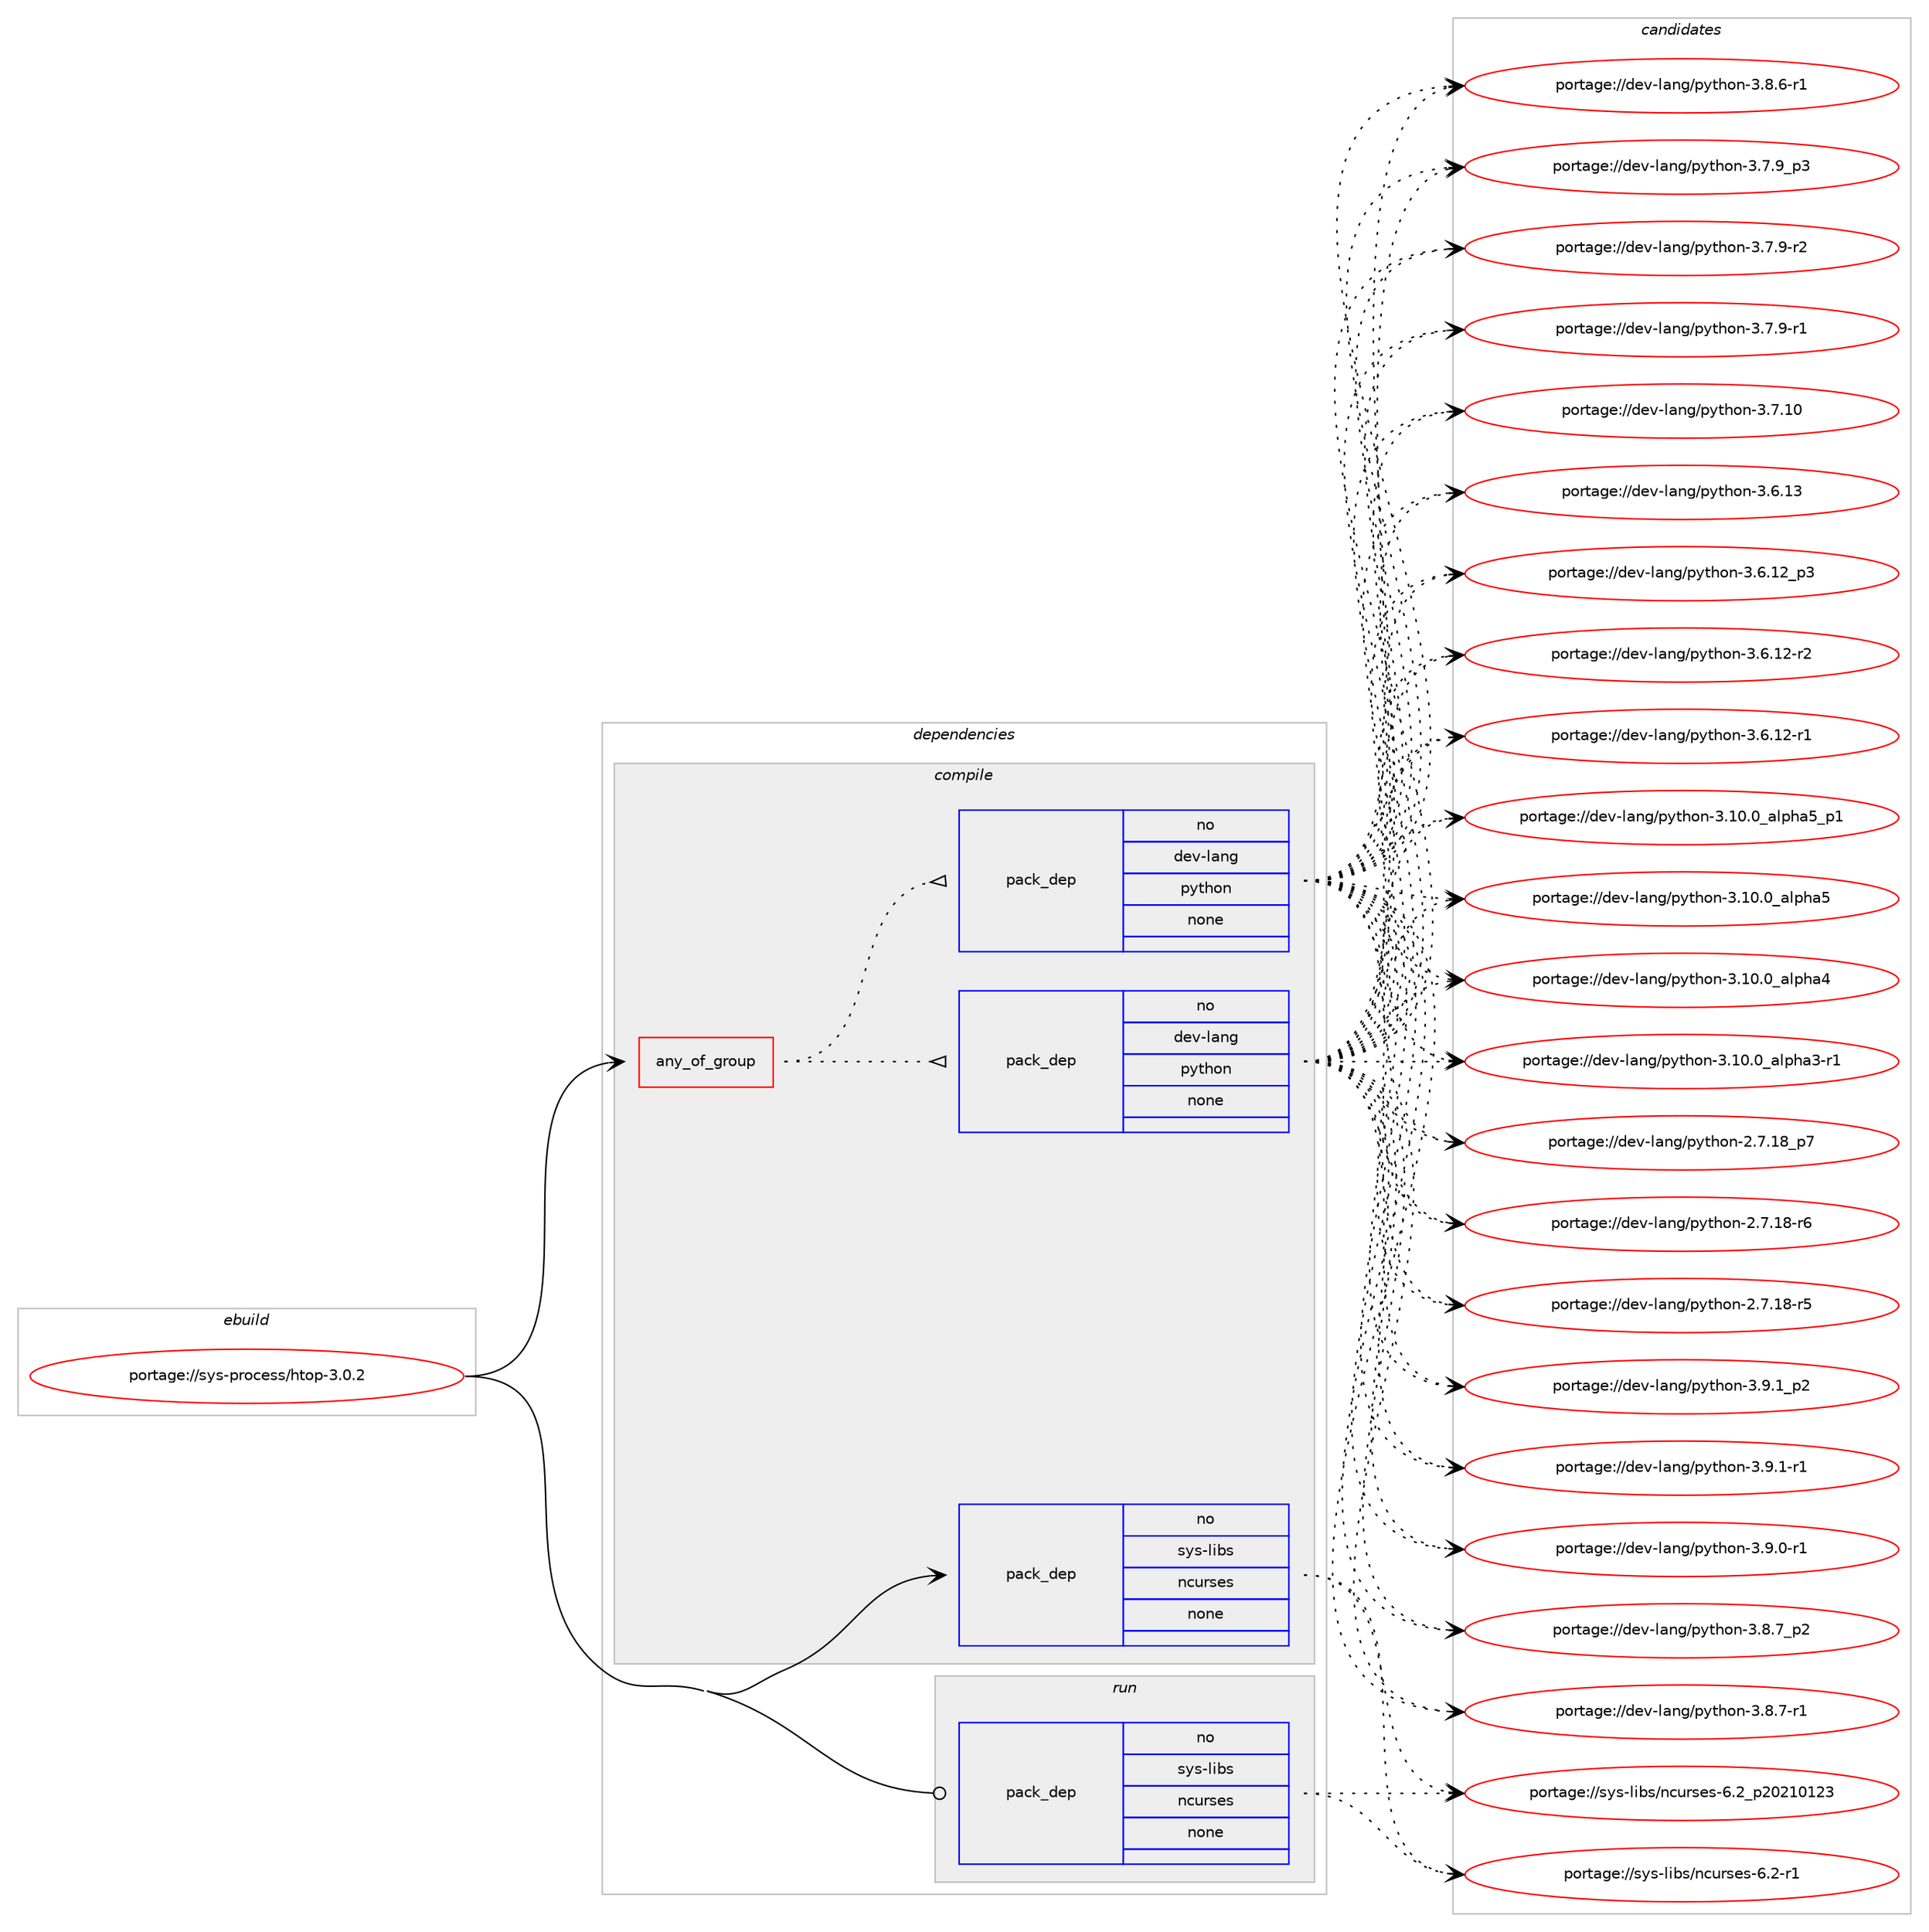 digraph prolog {

# *************
# Graph options
# *************

newrank=true;
concentrate=true;
compound=true;
graph [rankdir=LR,fontname=Helvetica,fontsize=10,ranksep=1.5];#, ranksep=2.5, nodesep=0.2];
edge  [arrowhead=vee];
node  [fontname=Helvetica,fontsize=10];

# **********
# The ebuild
# **********

subgraph cluster_leftcol {
color=gray;
rank=same;
label=<<i>ebuild</i>>;
id [label="portage://sys-process/htop-3.0.2", color=red, width=4, href="../sys-process/htop-3.0.2.svg"];
}

# ****************
# The dependencies
# ****************

subgraph cluster_midcol {
color=gray;
label=<<i>dependencies</i>>;
subgraph cluster_compile {
fillcolor="#eeeeee";
style=filled;
label=<<i>compile</i>>;
subgraph any45 {
dependency2952 [label=<<TABLE BORDER="0" CELLBORDER="1" CELLSPACING="0" CELLPADDING="4"><TR><TD CELLPADDING="10">any_of_group</TD></TR></TABLE>>, shape=none, color=red];subgraph pack2410 {
dependency2953 [label=<<TABLE BORDER="0" CELLBORDER="1" CELLSPACING="0" CELLPADDING="4" WIDTH="220"><TR><TD ROWSPAN="6" CELLPADDING="30">pack_dep</TD></TR><TR><TD WIDTH="110">no</TD></TR><TR><TD>dev-lang</TD></TR><TR><TD>python</TD></TR><TR><TD>none</TD></TR><TR><TD></TD></TR></TABLE>>, shape=none, color=blue];
}
dependency2952:e -> dependency2953:w [weight=20,style="dotted",arrowhead="oinv"];
subgraph pack2411 {
dependency2954 [label=<<TABLE BORDER="0" CELLBORDER="1" CELLSPACING="0" CELLPADDING="4" WIDTH="220"><TR><TD ROWSPAN="6" CELLPADDING="30">pack_dep</TD></TR><TR><TD WIDTH="110">no</TD></TR><TR><TD>dev-lang</TD></TR><TR><TD>python</TD></TR><TR><TD>none</TD></TR><TR><TD></TD></TR></TABLE>>, shape=none, color=blue];
}
dependency2952:e -> dependency2954:w [weight=20,style="dotted",arrowhead="oinv"];
}
id:e -> dependency2952:w [weight=20,style="solid",arrowhead="vee"];
subgraph pack2412 {
dependency2955 [label=<<TABLE BORDER="0" CELLBORDER="1" CELLSPACING="0" CELLPADDING="4" WIDTH="220"><TR><TD ROWSPAN="6" CELLPADDING="30">pack_dep</TD></TR><TR><TD WIDTH="110">no</TD></TR><TR><TD>sys-libs</TD></TR><TR><TD>ncurses</TD></TR><TR><TD>none</TD></TR><TR><TD></TD></TR></TABLE>>, shape=none, color=blue];
}
id:e -> dependency2955:w [weight=20,style="solid",arrowhead="vee"];
}
subgraph cluster_compileandrun {
fillcolor="#eeeeee";
style=filled;
label=<<i>compile and run</i>>;
}
subgraph cluster_run {
fillcolor="#eeeeee";
style=filled;
label=<<i>run</i>>;
subgraph pack2413 {
dependency2956 [label=<<TABLE BORDER="0" CELLBORDER="1" CELLSPACING="0" CELLPADDING="4" WIDTH="220"><TR><TD ROWSPAN="6" CELLPADDING="30">pack_dep</TD></TR><TR><TD WIDTH="110">no</TD></TR><TR><TD>sys-libs</TD></TR><TR><TD>ncurses</TD></TR><TR><TD>none</TD></TR><TR><TD></TD></TR></TABLE>>, shape=none, color=blue];
}
id:e -> dependency2956:w [weight=20,style="solid",arrowhead="odot"];
}
}

# **************
# The candidates
# **************

subgraph cluster_choices {
rank=same;
color=gray;
label=<<i>candidates</i>>;

subgraph choice2410 {
color=black;
nodesep=1;
choice1001011184510897110103471121211161041111104551465746499511250 [label="portage://dev-lang/python-3.9.1_p2", color=red, width=4,href="../dev-lang/python-3.9.1_p2.svg"];
choice1001011184510897110103471121211161041111104551465746494511449 [label="portage://dev-lang/python-3.9.1-r1", color=red, width=4,href="../dev-lang/python-3.9.1-r1.svg"];
choice1001011184510897110103471121211161041111104551465746484511449 [label="portage://dev-lang/python-3.9.0-r1", color=red, width=4,href="../dev-lang/python-3.9.0-r1.svg"];
choice1001011184510897110103471121211161041111104551465646559511250 [label="portage://dev-lang/python-3.8.7_p2", color=red, width=4,href="../dev-lang/python-3.8.7_p2.svg"];
choice1001011184510897110103471121211161041111104551465646554511449 [label="portage://dev-lang/python-3.8.7-r1", color=red, width=4,href="../dev-lang/python-3.8.7-r1.svg"];
choice1001011184510897110103471121211161041111104551465646544511449 [label="portage://dev-lang/python-3.8.6-r1", color=red, width=4,href="../dev-lang/python-3.8.6-r1.svg"];
choice1001011184510897110103471121211161041111104551465546579511251 [label="portage://dev-lang/python-3.7.9_p3", color=red, width=4,href="../dev-lang/python-3.7.9_p3.svg"];
choice1001011184510897110103471121211161041111104551465546574511450 [label="portage://dev-lang/python-3.7.9-r2", color=red, width=4,href="../dev-lang/python-3.7.9-r2.svg"];
choice1001011184510897110103471121211161041111104551465546574511449 [label="portage://dev-lang/python-3.7.9-r1", color=red, width=4,href="../dev-lang/python-3.7.9-r1.svg"];
choice10010111845108971101034711212111610411111045514655464948 [label="portage://dev-lang/python-3.7.10", color=red, width=4,href="../dev-lang/python-3.7.10.svg"];
choice10010111845108971101034711212111610411111045514654464951 [label="portage://dev-lang/python-3.6.13", color=red, width=4,href="../dev-lang/python-3.6.13.svg"];
choice100101118451089711010347112121116104111110455146544649509511251 [label="portage://dev-lang/python-3.6.12_p3", color=red, width=4,href="../dev-lang/python-3.6.12_p3.svg"];
choice100101118451089711010347112121116104111110455146544649504511450 [label="portage://dev-lang/python-3.6.12-r2", color=red, width=4,href="../dev-lang/python-3.6.12-r2.svg"];
choice100101118451089711010347112121116104111110455146544649504511449 [label="portage://dev-lang/python-3.6.12-r1", color=red, width=4,href="../dev-lang/python-3.6.12-r1.svg"];
choice10010111845108971101034711212111610411111045514649484648959710811210497539511249 [label="portage://dev-lang/python-3.10.0_alpha5_p1", color=red, width=4,href="../dev-lang/python-3.10.0_alpha5_p1.svg"];
choice1001011184510897110103471121211161041111104551464948464895971081121049753 [label="portage://dev-lang/python-3.10.0_alpha5", color=red, width=4,href="../dev-lang/python-3.10.0_alpha5.svg"];
choice1001011184510897110103471121211161041111104551464948464895971081121049752 [label="portage://dev-lang/python-3.10.0_alpha4", color=red, width=4,href="../dev-lang/python-3.10.0_alpha4.svg"];
choice10010111845108971101034711212111610411111045514649484648959710811210497514511449 [label="portage://dev-lang/python-3.10.0_alpha3-r1", color=red, width=4,href="../dev-lang/python-3.10.0_alpha3-r1.svg"];
choice100101118451089711010347112121116104111110455046554649569511255 [label="portage://dev-lang/python-2.7.18_p7", color=red, width=4,href="../dev-lang/python-2.7.18_p7.svg"];
choice100101118451089711010347112121116104111110455046554649564511454 [label="portage://dev-lang/python-2.7.18-r6", color=red, width=4,href="../dev-lang/python-2.7.18-r6.svg"];
choice100101118451089711010347112121116104111110455046554649564511453 [label="portage://dev-lang/python-2.7.18-r5", color=red, width=4,href="../dev-lang/python-2.7.18-r5.svg"];
dependency2953:e -> choice1001011184510897110103471121211161041111104551465746499511250:w [style=dotted,weight="100"];
dependency2953:e -> choice1001011184510897110103471121211161041111104551465746494511449:w [style=dotted,weight="100"];
dependency2953:e -> choice1001011184510897110103471121211161041111104551465746484511449:w [style=dotted,weight="100"];
dependency2953:e -> choice1001011184510897110103471121211161041111104551465646559511250:w [style=dotted,weight="100"];
dependency2953:e -> choice1001011184510897110103471121211161041111104551465646554511449:w [style=dotted,weight="100"];
dependency2953:e -> choice1001011184510897110103471121211161041111104551465646544511449:w [style=dotted,weight="100"];
dependency2953:e -> choice1001011184510897110103471121211161041111104551465546579511251:w [style=dotted,weight="100"];
dependency2953:e -> choice1001011184510897110103471121211161041111104551465546574511450:w [style=dotted,weight="100"];
dependency2953:e -> choice1001011184510897110103471121211161041111104551465546574511449:w [style=dotted,weight="100"];
dependency2953:e -> choice10010111845108971101034711212111610411111045514655464948:w [style=dotted,weight="100"];
dependency2953:e -> choice10010111845108971101034711212111610411111045514654464951:w [style=dotted,weight="100"];
dependency2953:e -> choice100101118451089711010347112121116104111110455146544649509511251:w [style=dotted,weight="100"];
dependency2953:e -> choice100101118451089711010347112121116104111110455146544649504511450:w [style=dotted,weight="100"];
dependency2953:e -> choice100101118451089711010347112121116104111110455146544649504511449:w [style=dotted,weight="100"];
dependency2953:e -> choice10010111845108971101034711212111610411111045514649484648959710811210497539511249:w [style=dotted,weight="100"];
dependency2953:e -> choice1001011184510897110103471121211161041111104551464948464895971081121049753:w [style=dotted,weight="100"];
dependency2953:e -> choice1001011184510897110103471121211161041111104551464948464895971081121049752:w [style=dotted,weight="100"];
dependency2953:e -> choice10010111845108971101034711212111610411111045514649484648959710811210497514511449:w [style=dotted,weight="100"];
dependency2953:e -> choice100101118451089711010347112121116104111110455046554649569511255:w [style=dotted,weight="100"];
dependency2953:e -> choice100101118451089711010347112121116104111110455046554649564511454:w [style=dotted,weight="100"];
dependency2953:e -> choice100101118451089711010347112121116104111110455046554649564511453:w [style=dotted,weight="100"];
}
subgraph choice2411 {
color=black;
nodesep=1;
choice1001011184510897110103471121211161041111104551465746499511250 [label="portage://dev-lang/python-3.9.1_p2", color=red, width=4,href="../dev-lang/python-3.9.1_p2.svg"];
choice1001011184510897110103471121211161041111104551465746494511449 [label="portage://dev-lang/python-3.9.1-r1", color=red, width=4,href="../dev-lang/python-3.9.1-r1.svg"];
choice1001011184510897110103471121211161041111104551465746484511449 [label="portage://dev-lang/python-3.9.0-r1", color=red, width=4,href="../dev-lang/python-3.9.0-r1.svg"];
choice1001011184510897110103471121211161041111104551465646559511250 [label="portage://dev-lang/python-3.8.7_p2", color=red, width=4,href="../dev-lang/python-3.8.7_p2.svg"];
choice1001011184510897110103471121211161041111104551465646554511449 [label="portage://dev-lang/python-3.8.7-r1", color=red, width=4,href="../dev-lang/python-3.8.7-r1.svg"];
choice1001011184510897110103471121211161041111104551465646544511449 [label="portage://dev-lang/python-3.8.6-r1", color=red, width=4,href="../dev-lang/python-3.8.6-r1.svg"];
choice1001011184510897110103471121211161041111104551465546579511251 [label="portage://dev-lang/python-3.7.9_p3", color=red, width=4,href="../dev-lang/python-3.7.9_p3.svg"];
choice1001011184510897110103471121211161041111104551465546574511450 [label="portage://dev-lang/python-3.7.9-r2", color=red, width=4,href="../dev-lang/python-3.7.9-r2.svg"];
choice1001011184510897110103471121211161041111104551465546574511449 [label="portage://dev-lang/python-3.7.9-r1", color=red, width=4,href="../dev-lang/python-3.7.9-r1.svg"];
choice10010111845108971101034711212111610411111045514655464948 [label="portage://dev-lang/python-3.7.10", color=red, width=4,href="../dev-lang/python-3.7.10.svg"];
choice10010111845108971101034711212111610411111045514654464951 [label="portage://dev-lang/python-3.6.13", color=red, width=4,href="../dev-lang/python-3.6.13.svg"];
choice100101118451089711010347112121116104111110455146544649509511251 [label="portage://dev-lang/python-3.6.12_p3", color=red, width=4,href="../dev-lang/python-3.6.12_p3.svg"];
choice100101118451089711010347112121116104111110455146544649504511450 [label="portage://dev-lang/python-3.6.12-r2", color=red, width=4,href="../dev-lang/python-3.6.12-r2.svg"];
choice100101118451089711010347112121116104111110455146544649504511449 [label="portage://dev-lang/python-3.6.12-r1", color=red, width=4,href="../dev-lang/python-3.6.12-r1.svg"];
choice10010111845108971101034711212111610411111045514649484648959710811210497539511249 [label="portage://dev-lang/python-3.10.0_alpha5_p1", color=red, width=4,href="../dev-lang/python-3.10.0_alpha5_p1.svg"];
choice1001011184510897110103471121211161041111104551464948464895971081121049753 [label="portage://dev-lang/python-3.10.0_alpha5", color=red, width=4,href="../dev-lang/python-3.10.0_alpha5.svg"];
choice1001011184510897110103471121211161041111104551464948464895971081121049752 [label="portage://dev-lang/python-3.10.0_alpha4", color=red, width=4,href="../dev-lang/python-3.10.0_alpha4.svg"];
choice10010111845108971101034711212111610411111045514649484648959710811210497514511449 [label="portage://dev-lang/python-3.10.0_alpha3-r1", color=red, width=4,href="../dev-lang/python-3.10.0_alpha3-r1.svg"];
choice100101118451089711010347112121116104111110455046554649569511255 [label="portage://dev-lang/python-2.7.18_p7", color=red, width=4,href="../dev-lang/python-2.7.18_p7.svg"];
choice100101118451089711010347112121116104111110455046554649564511454 [label="portage://dev-lang/python-2.7.18-r6", color=red, width=4,href="../dev-lang/python-2.7.18-r6.svg"];
choice100101118451089711010347112121116104111110455046554649564511453 [label="portage://dev-lang/python-2.7.18-r5", color=red, width=4,href="../dev-lang/python-2.7.18-r5.svg"];
dependency2954:e -> choice1001011184510897110103471121211161041111104551465746499511250:w [style=dotted,weight="100"];
dependency2954:e -> choice1001011184510897110103471121211161041111104551465746494511449:w [style=dotted,weight="100"];
dependency2954:e -> choice1001011184510897110103471121211161041111104551465746484511449:w [style=dotted,weight="100"];
dependency2954:e -> choice1001011184510897110103471121211161041111104551465646559511250:w [style=dotted,weight="100"];
dependency2954:e -> choice1001011184510897110103471121211161041111104551465646554511449:w [style=dotted,weight="100"];
dependency2954:e -> choice1001011184510897110103471121211161041111104551465646544511449:w [style=dotted,weight="100"];
dependency2954:e -> choice1001011184510897110103471121211161041111104551465546579511251:w [style=dotted,weight="100"];
dependency2954:e -> choice1001011184510897110103471121211161041111104551465546574511450:w [style=dotted,weight="100"];
dependency2954:e -> choice1001011184510897110103471121211161041111104551465546574511449:w [style=dotted,weight="100"];
dependency2954:e -> choice10010111845108971101034711212111610411111045514655464948:w [style=dotted,weight="100"];
dependency2954:e -> choice10010111845108971101034711212111610411111045514654464951:w [style=dotted,weight="100"];
dependency2954:e -> choice100101118451089711010347112121116104111110455146544649509511251:w [style=dotted,weight="100"];
dependency2954:e -> choice100101118451089711010347112121116104111110455146544649504511450:w [style=dotted,weight="100"];
dependency2954:e -> choice100101118451089711010347112121116104111110455146544649504511449:w [style=dotted,weight="100"];
dependency2954:e -> choice10010111845108971101034711212111610411111045514649484648959710811210497539511249:w [style=dotted,weight="100"];
dependency2954:e -> choice1001011184510897110103471121211161041111104551464948464895971081121049753:w [style=dotted,weight="100"];
dependency2954:e -> choice1001011184510897110103471121211161041111104551464948464895971081121049752:w [style=dotted,weight="100"];
dependency2954:e -> choice10010111845108971101034711212111610411111045514649484648959710811210497514511449:w [style=dotted,weight="100"];
dependency2954:e -> choice100101118451089711010347112121116104111110455046554649569511255:w [style=dotted,weight="100"];
dependency2954:e -> choice100101118451089711010347112121116104111110455046554649564511454:w [style=dotted,weight="100"];
dependency2954:e -> choice100101118451089711010347112121116104111110455046554649564511453:w [style=dotted,weight="100"];
}
subgraph choice2412 {
color=black;
nodesep=1;
choice1151211154510810598115471109911711411510111545544650951125048504948495051 [label="portage://sys-libs/ncurses-6.2_p20210123", color=red, width=4,href="../sys-libs/ncurses-6.2_p20210123.svg"];
choice11512111545108105981154711099117114115101115455446504511449 [label="portage://sys-libs/ncurses-6.2-r1", color=red, width=4,href="../sys-libs/ncurses-6.2-r1.svg"];
dependency2955:e -> choice1151211154510810598115471109911711411510111545544650951125048504948495051:w [style=dotted,weight="100"];
dependency2955:e -> choice11512111545108105981154711099117114115101115455446504511449:w [style=dotted,weight="100"];
}
subgraph choice2413 {
color=black;
nodesep=1;
choice1151211154510810598115471109911711411510111545544650951125048504948495051 [label="portage://sys-libs/ncurses-6.2_p20210123", color=red, width=4,href="../sys-libs/ncurses-6.2_p20210123.svg"];
choice11512111545108105981154711099117114115101115455446504511449 [label="portage://sys-libs/ncurses-6.2-r1", color=red, width=4,href="../sys-libs/ncurses-6.2-r1.svg"];
dependency2956:e -> choice1151211154510810598115471109911711411510111545544650951125048504948495051:w [style=dotted,weight="100"];
dependency2956:e -> choice11512111545108105981154711099117114115101115455446504511449:w [style=dotted,weight="100"];
}
}

}
